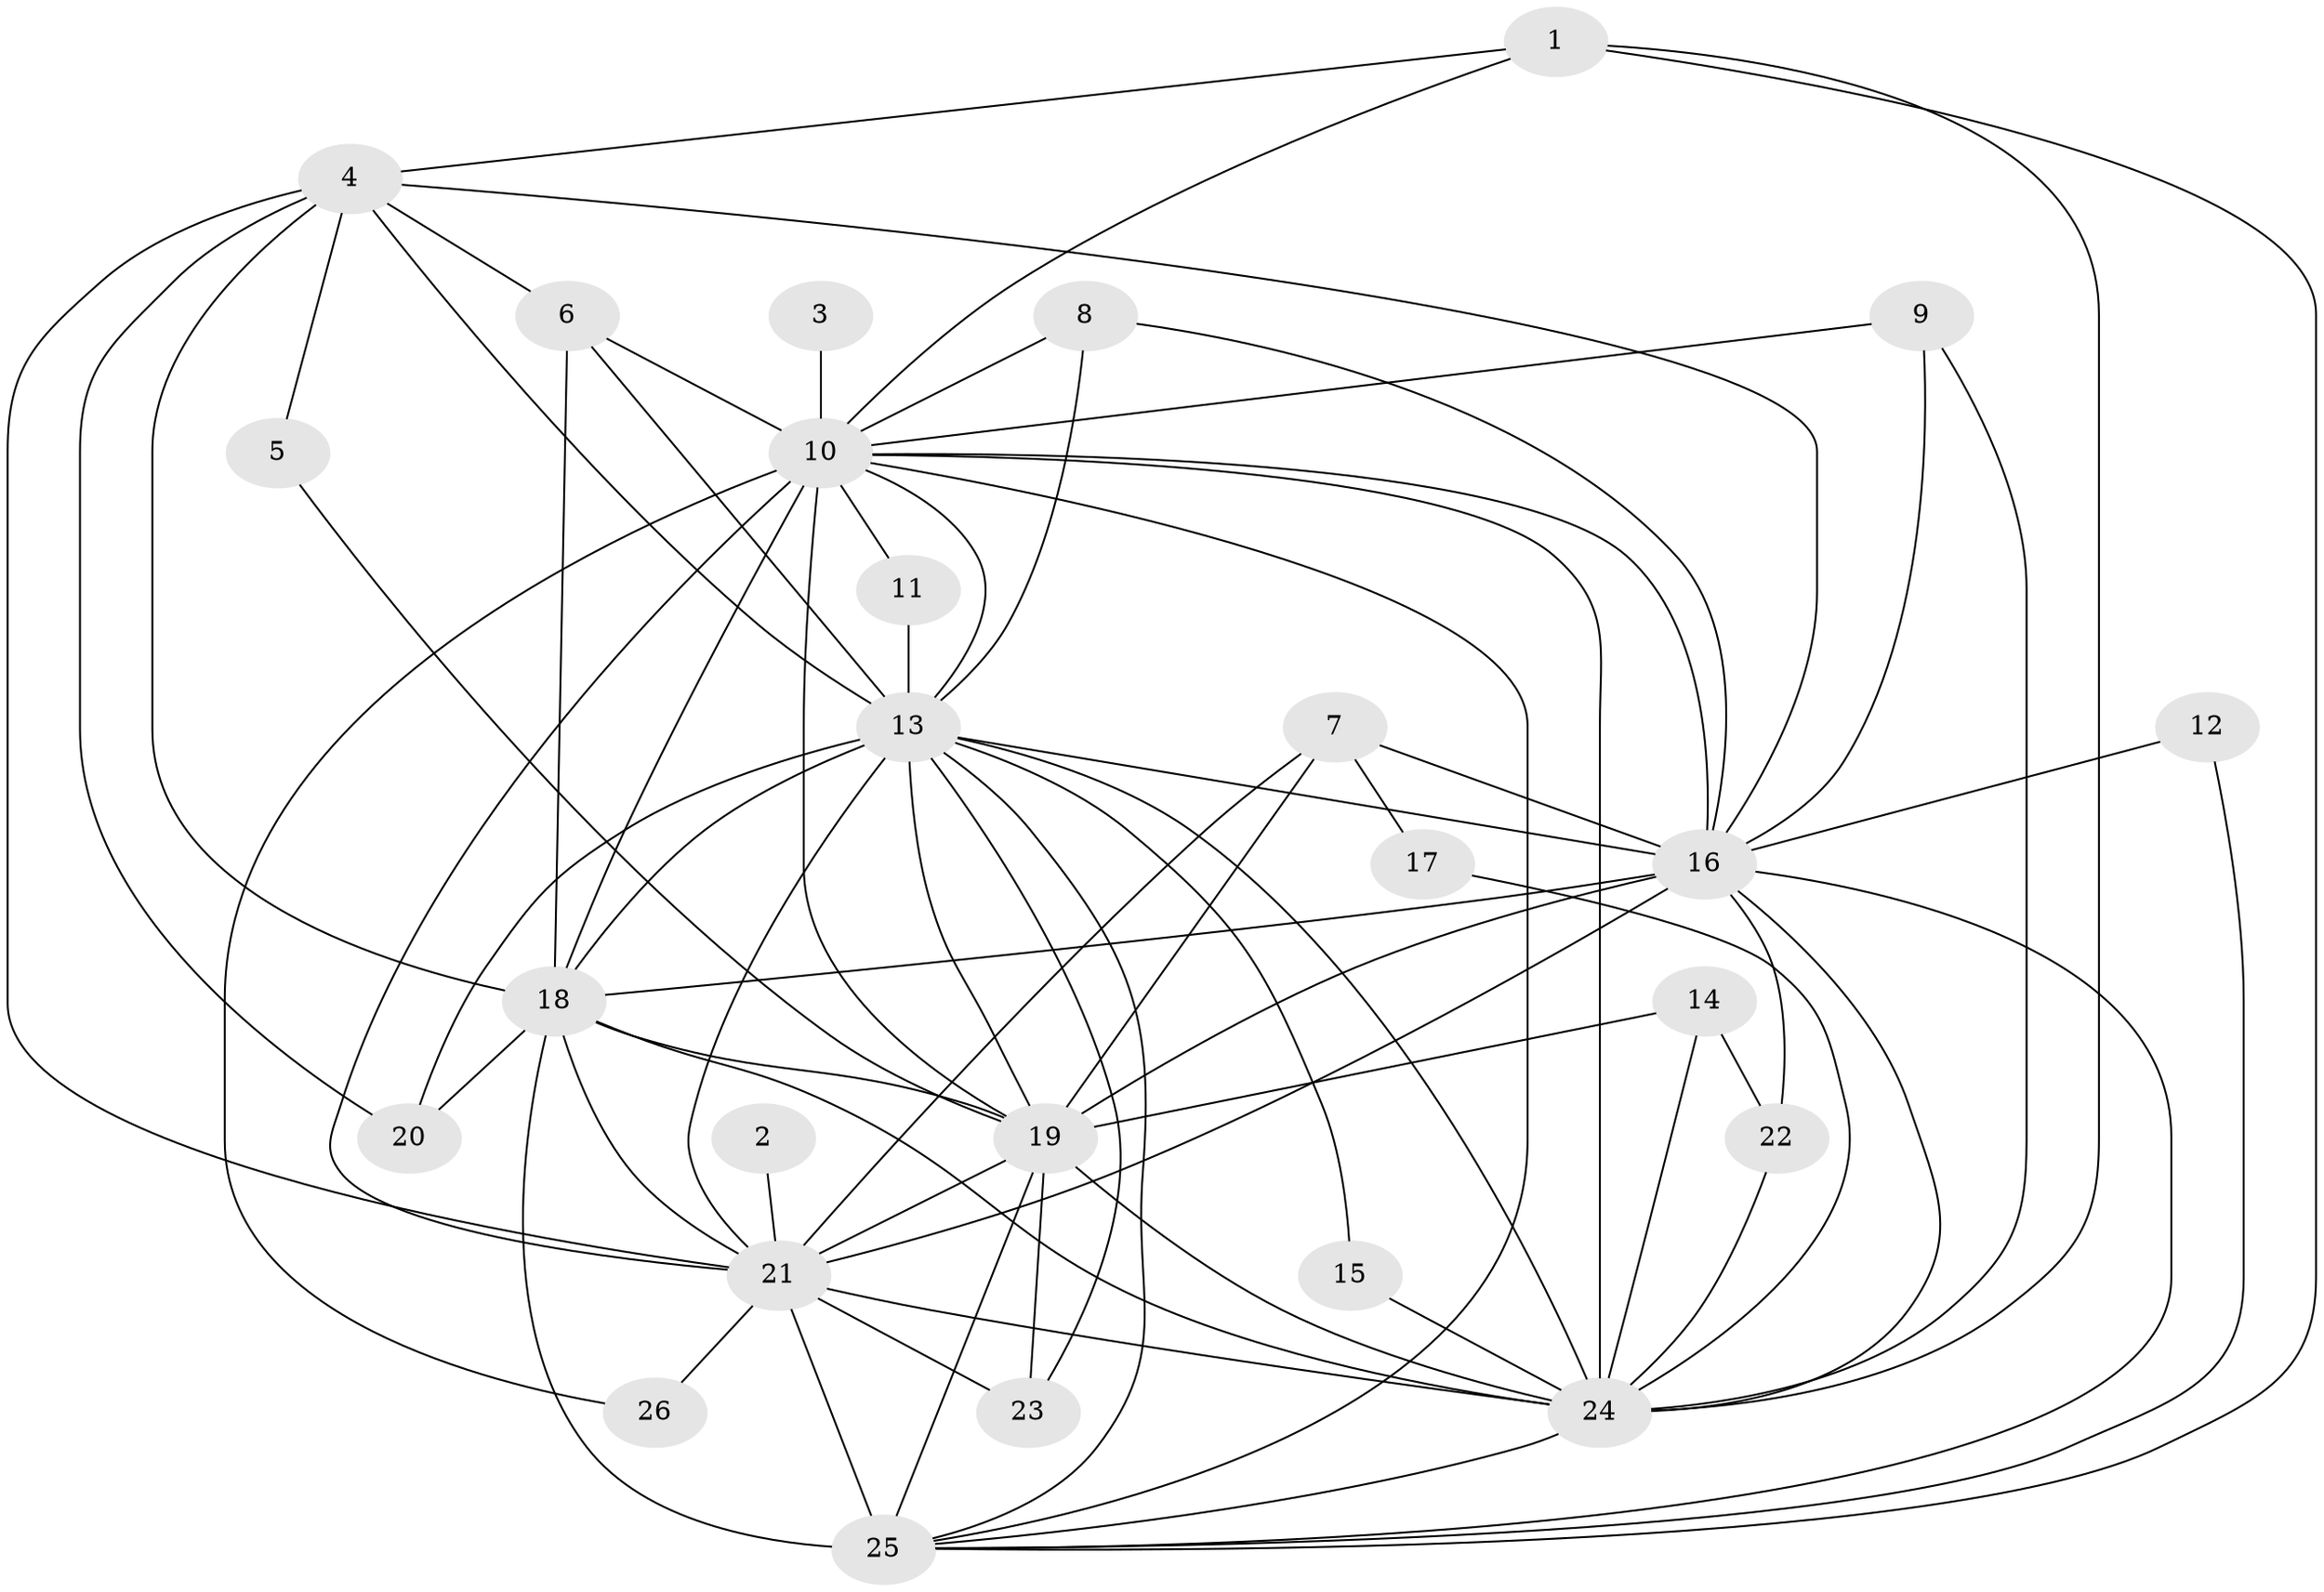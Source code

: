 // original degree distribution, {18: 0.057692307692307696, 11: 0.019230769230769232, 13: 0.07692307692307693, 16: 0.019230769230769232, 17: 0.019230769230769232, 4: 0.11538461538461539, 2: 0.5192307692307693, 6: 0.019230769230769232, 3: 0.15384615384615385}
// Generated by graph-tools (version 1.1) at 2025/49/03/09/25 03:49:28]
// undirected, 26 vertices, 74 edges
graph export_dot {
graph [start="1"]
  node [color=gray90,style=filled];
  1;
  2;
  3;
  4;
  5;
  6;
  7;
  8;
  9;
  10;
  11;
  12;
  13;
  14;
  15;
  16;
  17;
  18;
  19;
  20;
  21;
  22;
  23;
  24;
  25;
  26;
  1 -- 4 [weight=1.0];
  1 -- 10 [weight=1.0];
  1 -- 24 [weight=1.0];
  1 -- 25 [weight=1.0];
  2 -- 21 [weight=1.0];
  3 -- 10 [weight=1.0];
  4 -- 5 [weight=1.0];
  4 -- 6 [weight=1.0];
  4 -- 13 [weight=1.0];
  4 -- 16 [weight=1.0];
  4 -- 18 [weight=1.0];
  4 -- 20 [weight=1.0];
  4 -- 21 [weight=1.0];
  5 -- 19 [weight=1.0];
  6 -- 10 [weight=1.0];
  6 -- 13 [weight=1.0];
  6 -- 18 [weight=1.0];
  7 -- 16 [weight=1.0];
  7 -- 17 [weight=1.0];
  7 -- 19 [weight=1.0];
  7 -- 21 [weight=1.0];
  8 -- 10 [weight=1.0];
  8 -- 13 [weight=2.0];
  8 -- 16 [weight=1.0];
  9 -- 10 [weight=1.0];
  9 -- 16 [weight=1.0];
  9 -- 24 [weight=1.0];
  10 -- 11 [weight=1.0];
  10 -- 13 [weight=1.0];
  10 -- 16 [weight=1.0];
  10 -- 18 [weight=2.0];
  10 -- 19 [weight=2.0];
  10 -- 21 [weight=2.0];
  10 -- 24 [weight=1.0];
  10 -- 25 [weight=1.0];
  10 -- 26 [weight=1.0];
  11 -- 13 [weight=1.0];
  12 -- 16 [weight=1.0];
  12 -- 25 [weight=1.0];
  13 -- 15 [weight=1.0];
  13 -- 16 [weight=1.0];
  13 -- 18 [weight=1.0];
  13 -- 19 [weight=2.0];
  13 -- 20 [weight=1.0];
  13 -- 21 [weight=2.0];
  13 -- 23 [weight=1.0];
  13 -- 24 [weight=1.0];
  13 -- 25 [weight=1.0];
  14 -- 19 [weight=1.0];
  14 -- 22 [weight=1.0];
  14 -- 24 [weight=1.0];
  15 -- 24 [weight=1.0];
  16 -- 18 [weight=1.0];
  16 -- 19 [weight=4.0];
  16 -- 21 [weight=2.0];
  16 -- 22 [weight=1.0];
  16 -- 24 [weight=1.0];
  16 -- 25 [weight=1.0];
  17 -- 24 [weight=1.0];
  18 -- 19 [weight=3.0];
  18 -- 20 [weight=1.0];
  18 -- 21 [weight=2.0];
  18 -- 24 [weight=1.0];
  18 -- 25 [weight=2.0];
  19 -- 21 [weight=4.0];
  19 -- 23 [weight=1.0];
  19 -- 24 [weight=3.0];
  19 -- 25 [weight=3.0];
  21 -- 23 [weight=1.0];
  21 -- 24 [weight=2.0];
  21 -- 25 [weight=2.0];
  21 -- 26 [weight=1.0];
  22 -- 24 [weight=1.0];
  24 -- 25 [weight=1.0];
}
